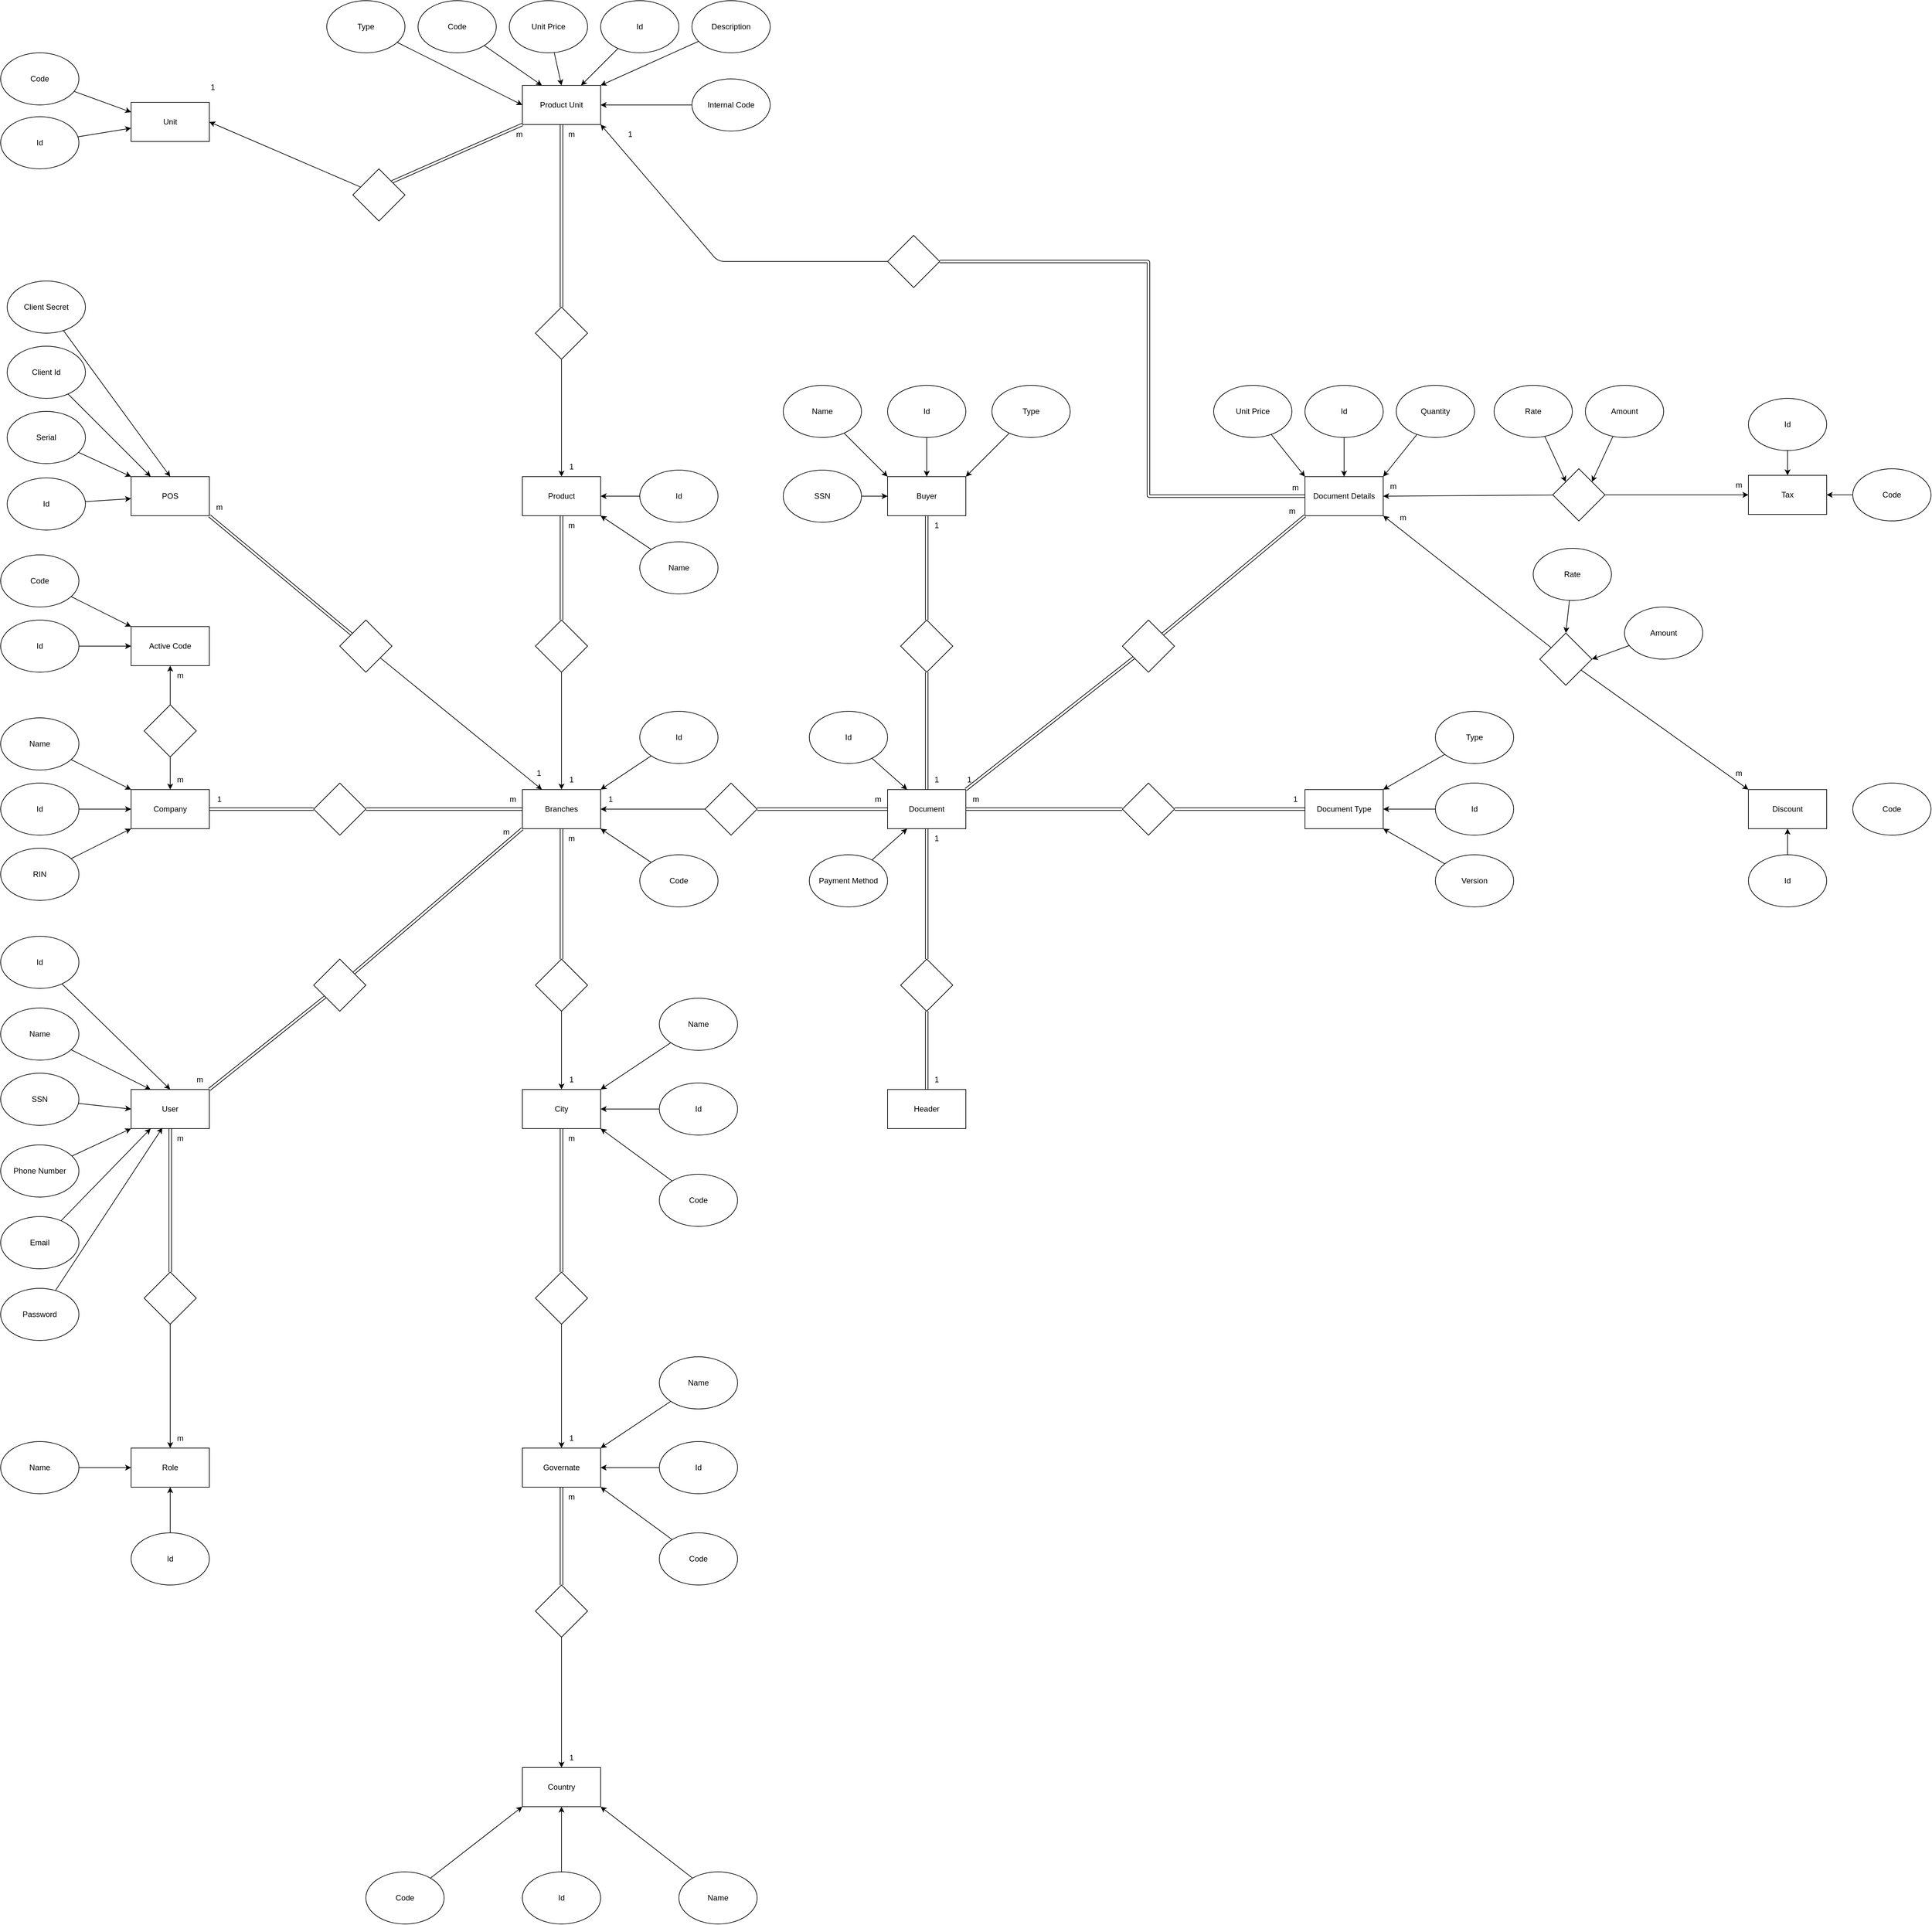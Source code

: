 <mxfile>
    <diagram id="p8Z6OzjIOa2vaRsuv6lD" name="Page-1">
        <mxGraphModel dx="2860" dy="1762" grid="1" gridSize="10" guides="1" tooltips="1" connect="1" arrows="1" fold="1" page="1" pageScale="1" pageWidth="850" pageHeight="1100" background="#FFFFFF" math="0" shadow="0">
            <root>
                <mxCell id="0"/>
                <mxCell id="1" parent="0"/>
                <mxCell id="2" value="Company" style="rounded=0;whiteSpace=wrap;html=1;" parent="1" vertex="1">
                    <mxGeometry x="-760" y="180" width="120" height="60" as="geometry"/>
                </mxCell>
                <mxCell id="4" value="User" style="rounded=0;whiteSpace=wrap;html=1;" parent="1" vertex="1">
                    <mxGeometry x="-760" y="640" width="120" height="60" as="geometry"/>
                </mxCell>
                <mxCell id="5" value="Role" style="rounded=0;whiteSpace=wrap;html=1;" parent="1" vertex="1">
                    <mxGeometry x="-760" y="1190" width="120" height="60" as="geometry"/>
                </mxCell>
                <mxCell id="6" value="Branches" style="rounded=0;whiteSpace=wrap;html=1;" parent="1" vertex="1">
                    <mxGeometry x="-160" y="180" width="120" height="60" as="geometry"/>
                </mxCell>
                <mxCell id="7" value="Country" style="rounded=0;whiteSpace=wrap;html=1;" parent="1" vertex="1">
                    <mxGeometry x="-160" y="1680" width="120" height="60" as="geometry"/>
                </mxCell>
                <mxCell id="8" value="Governate" style="rounded=0;whiteSpace=wrap;html=1;" parent="1" vertex="1">
                    <mxGeometry x="-160" y="1190" width="120" height="60" as="geometry"/>
                </mxCell>
                <mxCell id="9" value="City" style="rounded=0;whiteSpace=wrap;html=1;" parent="1" vertex="1">
                    <mxGeometry x="-160" y="640" width="120" height="60" as="geometry"/>
                </mxCell>
                <mxCell id="11" value="Document Type" style="rounded=0;whiteSpace=wrap;html=1;" parent="1" vertex="1">
                    <mxGeometry x="1040" y="180" width="120" height="60" as="geometry"/>
                </mxCell>
                <mxCell id="13" value="Header" style="rounded=0;whiteSpace=wrap;html=1;" parent="1" vertex="1">
                    <mxGeometry x="400" y="640" width="120" height="60" as="geometry"/>
                </mxCell>
                <mxCell id="15" value="Document" style="rounded=0;whiteSpace=wrap;html=1;" parent="1" vertex="1">
                    <mxGeometry x="400" y="180" width="120" height="60" as="geometry"/>
                </mxCell>
                <mxCell id="16" value="Buyer" style="rounded=0;whiteSpace=wrap;html=1;" parent="1" vertex="1">
                    <mxGeometry x="400" y="-300" width="120" height="60" as="geometry"/>
                </mxCell>
                <mxCell id="17" value="Product" style="rounded=0;whiteSpace=wrap;html=1;" parent="1" vertex="1">
                    <mxGeometry x="-160" y="-300" width="120" height="60" as="geometry"/>
                </mxCell>
                <mxCell id="18" value="Product Unit" style="rounded=0;whiteSpace=wrap;html=1;" parent="1" vertex="1">
                    <mxGeometry x="-160" y="-900" width="120" height="60" as="geometry"/>
                </mxCell>
                <mxCell id="19" value="Unit" style="rounded=0;whiteSpace=wrap;html=1;" parent="1" vertex="1">
                    <mxGeometry x="-760" y="-874" width="120" height="60" as="geometry"/>
                </mxCell>
                <mxCell id="20" value="Document Details" style="rounded=0;whiteSpace=wrap;html=1;" parent="1" vertex="1">
                    <mxGeometry x="1040" y="-300" width="120" height="60" as="geometry"/>
                </mxCell>
                <mxCell id="29" value="" style="edgeStyle=none;html=1;shape=link;" parent="1" source="23" target="6" edge="1">
                    <mxGeometry relative="1" as="geometry"/>
                </mxCell>
                <mxCell id="30" value="" style="edgeStyle=none;html=1;" parent="1" source="23" target="9" edge="1">
                    <mxGeometry relative="1" as="geometry"/>
                </mxCell>
                <mxCell id="23" value="" style="rhombus;whiteSpace=wrap;html=1;" parent="1" vertex="1">
                    <mxGeometry x="-140" y="440" width="80" height="80" as="geometry"/>
                </mxCell>
                <mxCell id="32" value="" style="edgeStyle=none;html=1;shape=link;" parent="1" source="31" target="9" edge="1">
                    <mxGeometry relative="1" as="geometry"/>
                </mxCell>
                <mxCell id="33" value="" style="edgeStyle=none;html=1;" parent="1" source="31" target="8" edge="1">
                    <mxGeometry relative="1" as="geometry"/>
                </mxCell>
                <mxCell id="31" value="" style="rhombus;whiteSpace=wrap;html=1;" parent="1" vertex="1">
                    <mxGeometry x="-140" y="920" width="80" height="80" as="geometry"/>
                </mxCell>
                <mxCell id="35" value="" style="edgeStyle=none;html=1;shape=link;" parent="1" source="34" target="8" edge="1">
                    <mxGeometry relative="1" as="geometry"/>
                </mxCell>
                <mxCell id="36" value="" style="edgeStyle=none;html=1;" parent="1" source="34" target="7" edge="1">
                    <mxGeometry relative="1" as="geometry"/>
                </mxCell>
                <mxCell id="34" value="" style="rhombus;whiteSpace=wrap;html=1;" parent="1" vertex="1">
                    <mxGeometry x="-140" y="1400" width="80" height="80" as="geometry"/>
                </mxCell>
                <mxCell id="38" value="" style="edgeStyle=none;html=1;shape=link;" parent="1" source="37" target="18" edge="1">
                    <mxGeometry relative="1" as="geometry"/>
                </mxCell>
                <mxCell id="39" value="" style="edgeStyle=none;html=1;" parent="1" source="37" target="17" edge="1">
                    <mxGeometry relative="1" as="geometry"/>
                </mxCell>
                <mxCell id="37" value="" style="rhombus;whiteSpace=wrap;html=1;" parent="1" vertex="1">
                    <mxGeometry x="-140" y="-560" width="80" height="80" as="geometry"/>
                </mxCell>
                <mxCell id="41" value="" style="edgeStyle=none;html=1;shape=link;" parent="1" source="40" target="17" edge="1">
                    <mxGeometry relative="1" as="geometry"/>
                </mxCell>
                <mxCell id="42" value="" style="edgeStyle=none;html=1;" parent="1" source="40" target="6" edge="1">
                    <mxGeometry relative="1" as="geometry"/>
                </mxCell>
                <mxCell id="40" value="" style="rhombus;whiteSpace=wrap;html=1;" parent="1" vertex="1">
                    <mxGeometry x="-140" y="-80" width="80" height="80" as="geometry"/>
                </mxCell>
                <mxCell id="44" value="" style="edgeStyle=none;html=1;shape=link;" parent="1" source="43" target="15" edge="1">
                    <mxGeometry relative="1" as="geometry"/>
                </mxCell>
                <mxCell id="45" value="" style="edgeStyle=none;html=1;" parent="1" source="43" target="6" edge="1">
                    <mxGeometry relative="1" as="geometry"/>
                </mxCell>
                <mxCell id="43" value="" style="rhombus;whiteSpace=wrap;html=1;" parent="1" vertex="1">
                    <mxGeometry x="120" y="170" width="80" height="80" as="geometry"/>
                </mxCell>
                <mxCell id="47" value="" style="edgeStyle=none;html=1;shape=link;" parent="1" source="46" target="11" edge="1">
                    <mxGeometry relative="1" as="geometry"/>
                </mxCell>
                <mxCell id="48" value="" style="edgeStyle=none;html=1;shape=link;" parent="1" source="46" target="15" edge="1">
                    <mxGeometry relative="1" as="geometry"/>
                </mxCell>
                <mxCell id="46" value="" style="rhombus;whiteSpace=wrap;html=1;" parent="1" vertex="1">
                    <mxGeometry x="760" y="170" width="80" height="80" as="geometry"/>
                </mxCell>
                <mxCell id="50" value="" style="edgeStyle=none;html=1;shape=link;" parent="1" source="49" target="6" edge="1">
                    <mxGeometry relative="1" as="geometry"/>
                </mxCell>
                <mxCell id="51" value="" style="edgeStyle=none;html=1;shape=link;" parent="1" source="49" target="2" edge="1">
                    <mxGeometry relative="1" as="geometry"/>
                </mxCell>
                <mxCell id="49" value="" style="rhombus;whiteSpace=wrap;html=1;" parent="1" vertex="1">
                    <mxGeometry x="-480" y="170" width="80" height="80" as="geometry"/>
                </mxCell>
                <mxCell id="53" style="edgeStyle=none;html=1;entryX=0;entryY=1;entryDx=0;entryDy=0;shape=link;" parent="1" source="52" target="6" edge="1">
                    <mxGeometry relative="1" as="geometry"/>
                </mxCell>
                <mxCell id="54" style="edgeStyle=none;html=1;entryX=1;entryY=0;entryDx=0;entryDy=0;shape=link;" parent="1" source="52" target="4" edge="1">
                    <mxGeometry relative="1" as="geometry"/>
                </mxCell>
                <mxCell id="52" value="" style="rhombus;whiteSpace=wrap;html=1;" parent="1" vertex="1">
                    <mxGeometry x="-480" y="440" width="80" height="80" as="geometry"/>
                </mxCell>
                <mxCell id="56" value="" style="edgeStyle=none;html=1;shape=link;" parent="1" source="55" target="4" edge="1">
                    <mxGeometry relative="1" as="geometry"/>
                </mxCell>
                <mxCell id="57" value="" style="edgeStyle=none;html=1;" parent="1" source="55" target="5" edge="1">
                    <mxGeometry relative="1" as="geometry"/>
                </mxCell>
                <mxCell id="55" value="" style="rhombus;whiteSpace=wrap;html=1;" parent="1" vertex="1">
                    <mxGeometry x="-740" y="920" width="80" height="80" as="geometry"/>
                </mxCell>
                <mxCell id="59" value="" style="edgeStyle=none;html=1;shape=link;" parent="1" source="58" target="16" edge="1">
                    <mxGeometry relative="1" as="geometry"/>
                </mxCell>
                <mxCell id="60" value="" style="edgeStyle=none;html=1;shape=link;" parent="1" source="58" target="15" edge="1">
                    <mxGeometry relative="1" as="geometry"/>
                </mxCell>
                <mxCell id="58" value="" style="rhombus;whiteSpace=wrap;html=1;" parent="1" vertex="1">
                    <mxGeometry x="420" y="-80" width="80" height="80" as="geometry"/>
                </mxCell>
                <mxCell id="62" value="" style="edgeStyle=none;html=1;shape=link;" parent="1" source="61" target="15" edge="1">
                    <mxGeometry relative="1" as="geometry"/>
                </mxCell>
                <mxCell id="63" value="" style="edgeStyle=none;html=1;shape=link;" parent="1" source="61" target="13" edge="1">
                    <mxGeometry relative="1" as="geometry"/>
                </mxCell>
                <mxCell id="61" value="" style="rhombus;whiteSpace=wrap;html=1;" parent="1" vertex="1">
                    <mxGeometry x="420" y="440" width="80" height="80" as="geometry"/>
                </mxCell>
                <mxCell id="65" style="edgeStyle=none;html=1;entryX=1;entryY=0;entryDx=0;entryDy=0;shape=link;" parent="1" source="64" target="15" edge="1">
                    <mxGeometry relative="1" as="geometry"/>
                </mxCell>
                <mxCell id="66" style="edgeStyle=none;html=1;entryX=0;entryY=1;entryDx=0;entryDy=0;shape=link;" parent="1" source="64" target="20" edge="1">
                    <mxGeometry relative="1" as="geometry"/>
                </mxCell>
                <mxCell id="64" value="" style="rhombus;whiteSpace=wrap;html=1;" parent="1" vertex="1">
                    <mxGeometry x="760" y="-80" width="80" height="80" as="geometry"/>
                </mxCell>
                <mxCell id="71" value="1" style="text;html=1;align=center;verticalAlign=middle;resizable=0;points=[];autosize=1;strokeColor=none;fillColor=none;" parent="1" vertex="1">
                    <mxGeometry x="-640" y="180" width="30" height="30" as="geometry"/>
                </mxCell>
                <mxCell id="72" value="m" style="text;html=1;align=center;verticalAlign=middle;resizable=0;points=[];autosize=1;strokeColor=none;fillColor=none;" parent="1" vertex="1">
                    <mxGeometry x="-190" y="180" width="30" height="30" as="geometry"/>
                </mxCell>
                <mxCell id="76" value="" style="edgeStyle=none;html=1;exitX=1;exitY=0;exitDx=0;exitDy=0;shape=link;entryX=0;entryY=1;entryDx=0;entryDy=0;" parent="1" source="75" target="18" edge="1">
                    <mxGeometry relative="1" as="geometry">
                        <mxPoint x="-220" y="-270" as="sourcePoint"/>
                    </mxGeometry>
                </mxCell>
                <mxCell id="77" value="" style="edgeStyle=none;html=1;entryX=1;entryY=0.5;entryDx=0;entryDy=0;" parent="1" source="75" target="19" edge="1">
                    <mxGeometry relative="1" as="geometry"/>
                </mxCell>
                <mxCell id="75" value="" style="rhombus;whiteSpace=wrap;html=1;" parent="1" vertex="1">
                    <mxGeometry x="-420" y="-772" width="80" height="80" as="geometry"/>
                </mxCell>
                <mxCell id="78" value="1" style="text;html=1;align=center;verticalAlign=middle;resizable=0;points=[];autosize=1;strokeColor=none;fillColor=none;" parent="1" vertex="1">
                    <mxGeometry x="-650" y="-912" width="30" height="30" as="geometry"/>
                </mxCell>
                <mxCell id="79" value="m" style="text;html=1;align=center;verticalAlign=middle;resizable=0;points=[];autosize=1;strokeColor=none;fillColor=none;" parent="1" vertex="1">
                    <mxGeometry x="-180" y="-840" width="30" height="30" as="geometry"/>
                </mxCell>
                <mxCell id="80" value="1" style="text;html=1;align=center;verticalAlign=middle;resizable=0;points=[];autosize=1;strokeColor=none;fillColor=none;" parent="1" vertex="1">
                    <mxGeometry x="-100" y="150" width="30" height="30" as="geometry"/>
                </mxCell>
                <mxCell id="81" value="m" style="text;html=1;align=center;verticalAlign=middle;resizable=0;points=[];autosize=1;strokeColor=none;fillColor=none;" parent="1" vertex="1">
                    <mxGeometry x="-100" y="-240" width="30" height="30" as="geometry"/>
                </mxCell>
                <mxCell id="82" value="1" style="text;html=1;align=center;verticalAlign=middle;resizable=0;points=[];autosize=1;strokeColor=none;fillColor=none;" parent="1" vertex="1">
                    <mxGeometry x="-100" y="-330" width="30" height="30" as="geometry"/>
                </mxCell>
                <mxCell id="83" value="m" style="text;html=1;align=center;verticalAlign=middle;resizable=0;points=[];autosize=1;strokeColor=none;fillColor=none;" parent="1" vertex="1">
                    <mxGeometry x="-100" y="-840" width="30" height="30" as="geometry"/>
                </mxCell>
                <mxCell id="84" value="1" style="text;html=1;align=center;verticalAlign=middle;resizable=0;points=[];autosize=1;strokeColor=none;fillColor=none;" parent="1" vertex="1">
                    <mxGeometry x="-40" y="180" width="30" height="30" as="geometry"/>
                </mxCell>
                <mxCell id="85" value="m" style="text;html=1;align=center;verticalAlign=middle;resizable=0;points=[];autosize=1;strokeColor=none;fillColor=none;" parent="1" vertex="1">
                    <mxGeometry x="370" y="180" width="30" height="30" as="geometry"/>
                </mxCell>
                <mxCell id="86" value="1" style="text;html=1;align=center;verticalAlign=middle;resizable=0;points=[];autosize=1;strokeColor=none;fillColor=none;" parent="1" vertex="1">
                    <mxGeometry x="460" y="-240" width="30" height="30" as="geometry"/>
                </mxCell>
                <mxCell id="87" value="1" style="text;html=1;align=center;verticalAlign=middle;resizable=0;points=[];autosize=1;strokeColor=none;fillColor=none;" parent="1" vertex="1">
                    <mxGeometry x="460" y="150" width="30" height="30" as="geometry"/>
                </mxCell>
                <mxCell id="88" value="m" style="text;html=1;align=center;verticalAlign=middle;resizable=0;points=[];autosize=1;strokeColor=none;fillColor=none;" parent="1" vertex="1">
                    <mxGeometry x="520" y="180" width="30" height="30" as="geometry"/>
                </mxCell>
                <mxCell id="89" value="1" style="text;html=1;align=center;verticalAlign=middle;resizable=0;points=[];autosize=1;strokeColor=none;fillColor=none;" parent="1" vertex="1">
                    <mxGeometry x="1010" y="180" width="30" height="30" as="geometry"/>
                </mxCell>
                <mxCell id="90" value="1" style="text;html=1;align=center;verticalAlign=middle;resizable=0;points=[];autosize=1;strokeColor=none;fillColor=none;" parent="1" vertex="1">
                    <mxGeometry x="510" y="150" width="30" height="30" as="geometry"/>
                </mxCell>
                <mxCell id="92" value="1" style="text;html=1;align=center;verticalAlign=middle;resizable=0;points=[];autosize=1;strokeColor=none;fillColor=none;" parent="1" vertex="1">
                    <mxGeometry x="460" y="240" width="30" height="30" as="geometry"/>
                </mxCell>
                <mxCell id="93" value="1" style="text;html=1;align=center;verticalAlign=middle;resizable=0;points=[];autosize=1;strokeColor=none;fillColor=none;" parent="1" vertex="1">
                    <mxGeometry x="460" y="610" width="30" height="30" as="geometry"/>
                </mxCell>
                <mxCell id="94" value="m" style="text;html=1;align=center;verticalAlign=middle;resizable=0;points=[];autosize=1;strokeColor=none;fillColor=none;" parent="1" vertex="1">
                    <mxGeometry x="-200" y="230" width="30" height="30" as="geometry"/>
                </mxCell>
                <mxCell id="95" value="m" style="text;html=1;align=center;verticalAlign=middle;resizable=0;points=[];autosize=1;strokeColor=none;fillColor=none;" parent="1" vertex="1">
                    <mxGeometry x="-670" y="610" width="30" height="30" as="geometry"/>
                </mxCell>
                <mxCell id="96" value="m" style="text;html=1;align=center;verticalAlign=middle;resizable=0;points=[];autosize=1;strokeColor=none;fillColor=none;" parent="1" vertex="1">
                    <mxGeometry x="-700" y="700" width="30" height="30" as="geometry"/>
                </mxCell>
                <mxCell id="97" value="m" style="text;html=1;align=center;verticalAlign=middle;resizable=0;points=[];autosize=1;strokeColor=none;fillColor=none;" parent="1" vertex="1">
                    <mxGeometry x="-700" y="1160" width="30" height="30" as="geometry"/>
                </mxCell>
                <mxCell id="98" value="1" style="text;html=1;align=center;verticalAlign=middle;resizable=0;points=[];autosize=1;strokeColor=none;fillColor=none;" parent="1" vertex="1">
                    <mxGeometry x="-100" y="610" width="30" height="30" as="geometry"/>
                </mxCell>
                <mxCell id="99" value="m" style="text;html=1;align=center;verticalAlign=middle;resizable=0;points=[];autosize=1;strokeColor=none;fillColor=none;" parent="1" vertex="1">
                    <mxGeometry x="-100" y="240" width="30" height="30" as="geometry"/>
                </mxCell>
                <mxCell id="100" value="1" style="text;html=1;align=center;verticalAlign=middle;resizable=0;points=[];autosize=1;strokeColor=none;fillColor=none;" parent="1" vertex="1">
                    <mxGeometry x="-100" y="1160" width="30" height="30" as="geometry"/>
                </mxCell>
                <mxCell id="101" value="m" style="text;html=1;align=center;verticalAlign=middle;resizable=0;points=[];autosize=1;strokeColor=none;fillColor=none;" parent="1" vertex="1">
                    <mxGeometry x="-100" y="700" width="30" height="30" as="geometry"/>
                </mxCell>
                <mxCell id="102" value="1" style="text;html=1;align=center;verticalAlign=middle;resizable=0;points=[];autosize=1;strokeColor=none;fillColor=none;" parent="1" vertex="1">
                    <mxGeometry x="-100" y="1650" width="30" height="30" as="geometry"/>
                </mxCell>
                <mxCell id="103" value="m" style="text;html=1;align=center;verticalAlign=middle;resizable=0;points=[];autosize=1;strokeColor=none;fillColor=none;" parent="1" vertex="1">
                    <mxGeometry x="-100" y="1250" width="30" height="30" as="geometry"/>
                </mxCell>
                <mxCell id="112" style="edgeStyle=none;html=1;entryX=0;entryY=1;entryDx=0;entryDy=0;" parent="1" source="106" target="7" edge="1">
                    <mxGeometry relative="1" as="geometry"/>
                </mxCell>
                <mxCell id="106" value="Code" style="ellipse;whiteSpace=wrap;html=1;" parent="1" vertex="1">
                    <mxGeometry x="-400" y="1840" width="120" height="80" as="geometry"/>
                </mxCell>
                <mxCell id="110" value="" style="edgeStyle=none;html=1;" parent="1" source="107" target="7" edge="1">
                    <mxGeometry relative="1" as="geometry"/>
                </mxCell>
                <mxCell id="107" value="Id" style="ellipse;whiteSpace=wrap;html=1;" parent="1" vertex="1">
                    <mxGeometry x="-160" y="1840" width="120" height="80" as="geometry"/>
                </mxCell>
                <mxCell id="111" style="edgeStyle=none;html=1;entryX=1;entryY=1;entryDx=0;entryDy=0;" parent="1" source="108" target="7" edge="1">
                    <mxGeometry relative="1" as="geometry"/>
                </mxCell>
                <mxCell id="108" value="Name" style="ellipse;whiteSpace=wrap;html=1;" parent="1" vertex="1">
                    <mxGeometry x="80" y="1840" width="120" height="80" as="geometry"/>
                </mxCell>
                <mxCell id="116" value="" style="edgeStyle=none;html=1;" parent="1" source="113" target="8" edge="1">
                    <mxGeometry relative="1" as="geometry"/>
                </mxCell>
                <mxCell id="113" value="Id" style="ellipse;whiteSpace=wrap;html=1;" parent="1" vertex="1">
                    <mxGeometry x="50" y="1180" width="120" height="80" as="geometry"/>
                </mxCell>
                <mxCell id="117" style="edgeStyle=none;html=1;entryX=1;entryY=0;entryDx=0;entryDy=0;" parent="1" source="114" target="8" edge="1">
                    <mxGeometry relative="1" as="geometry"/>
                </mxCell>
                <mxCell id="114" value="Name" style="ellipse;whiteSpace=wrap;html=1;" parent="1" vertex="1">
                    <mxGeometry x="50" y="1050" width="120" height="80" as="geometry"/>
                </mxCell>
                <mxCell id="118" style="edgeStyle=none;html=1;entryX=1;entryY=1;entryDx=0;entryDy=0;" parent="1" source="115" target="8" edge="1">
                    <mxGeometry relative="1" as="geometry"/>
                </mxCell>
                <mxCell id="115" value="Code" style="ellipse;whiteSpace=wrap;html=1;" parent="1" vertex="1">
                    <mxGeometry x="50" y="1320" width="120" height="80" as="geometry"/>
                </mxCell>
                <mxCell id="122" value="" style="edgeStyle=none;html=1;" parent="1" source="119" target="9" edge="1">
                    <mxGeometry relative="1" as="geometry"/>
                </mxCell>
                <mxCell id="119" value="Id" style="ellipse;whiteSpace=wrap;html=1;" parent="1" vertex="1">
                    <mxGeometry x="50" y="630" width="120" height="80" as="geometry"/>
                </mxCell>
                <mxCell id="123" style="edgeStyle=none;html=1;entryX=1;entryY=0;entryDx=0;entryDy=0;" parent="1" source="120" target="9" edge="1">
                    <mxGeometry relative="1" as="geometry"/>
                </mxCell>
                <mxCell id="120" value="Name" style="ellipse;whiteSpace=wrap;html=1;" parent="1" vertex="1">
                    <mxGeometry x="50" y="500" width="120" height="80" as="geometry"/>
                </mxCell>
                <mxCell id="124" style="edgeStyle=none;html=1;entryX=1;entryY=1;entryDx=0;entryDy=0;" parent="1" source="121" target="9" edge="1">
                    <mxGeometry relative="1" as="geometry"/>
                </mxCell>
                <mxCell id="121" value="Code" style="ellipse;whiteSpace=wrap;html=1;" parent="1" vertex="1">
                    <mxGeometry x="50" y="770" width="120" height="80" as="geometry"/>
                </mxCell>
                <mxCell id="127" value="" style="edgeStyle=none;html=1;" parent="1" source="125" target="5" edge="1">
                    <mxGeometry relative="1" as="geometry"/>
                </mxCell>
                <mxCell id="125" value="Id" style="ellipse;whiteSpace=wrap;html=1;" parent="1" vertex="1">
                    <mxGeometry x="-760" y="1320" width="120" height="80" as="geometry"/>
                </mxCell>
                <mxCell id="128" value="" style="edgeStyle=none;html=1;" parent="1" source="126" target="5" edge="1">
                    <mxGeometry relative="1" as="geometry"/>
                </mxCell>
                <mxCell id="126" value="Name" style="ellipse;whiteSpace=wrap;html=1;" parent="1" vertex="1">
                    <mxGeometry x="-960" y="1180" width="120" height="80" as="geometry"/>
                </mxCell>
                <mxCell id="137" value="" style="edgeStyle=none;html=1;" parent="1" source="129" target="2" edge="1">
                    <mxGeometry relative="1" as="geometry"/>
                </mxCell>
                <mxCell id="129" value="Id" style="ellipse;whiteSpace=wrap;html=1;" parent="1" vertex="1">
                    <mxGeometry x="-960" y="170" width="120" height="80" as="geometry"/>
                </mxCell>
                <mxCell id="139" style="edgeStyle=none;html=1;entryX=0;entryY=1;entryDx=0;entryDy=0;" parent="1" source="130" target="2" edge="1">
                    <mxGeometry relative="1" as="geometry"/>
                </mxCell>
                <mxCell id="130" value="RIN" style="ellipse;whiteSpace=wrap;html=1;" parent="1" vertex="1">
                    <mxGeometry x="-960" y="270" width="120" height="80" as="geometry"/>
                </mxCell>
                <mxCell id="138" style="edgeStyle=none;html=1;entryX=0;entryY=0;entryDx=0;entryDy=0;" parent="1" source="132" target="2" edge="1">
                    <mxGeometry relative="1" as="geometry"/>
                </mxCell>
                <mxCell id="132" value="Name" style="ellipse;whiteSpace=wrap;html=1;" parent="1" vertex="1">
                    <mxGeometry x="-960" y="70" width="120" height="80" as="geometry"/>
                </mxCell>
                <mxCell id="133" value="Active Code" style="rounded=0;whiteSpace=wrap;html=1;" parent="1" vertex="1">
                    <mxGeometry x="-760" y="-70" width="120" height="60" as="geometry"/>
                </mxCell>
                <mxCell id="135" value="" style="edgeStyle=none;html=1;" parent="1" source="134" target="133" edge="1">
                    <mxGeometry relative="1" as="geometry"/>
                </mxCell>
                <mxCell id="136" value="" style="edgeStyle=none;html=1;" parent="1" source="134" target="2" edge="1">
                    <mxGeometry relative="1" as="geometry"/>
                </mxCell>
                <mxCell id="134" value="" style="rhombus;whiteSpace=wrap;html=1;" parent="1" vertex="1">
                    <mxGeometry x="-740" y="50" width="80" height="80" as="geometry"/>
                </mxCell>
                <mxCell id="140" value="m" style="text;html=1;align=center;verticalAlign=middle;resizable=0;points=[];autosize=1;strokeColor=none;fillColor=none;" parent="1" vertex="1">
                    <mxGeometry x="-700" y="150" width="30" height="30" as="geometry"/>
                </mxCell>
                <mxCell id="141" value="m" style="text;html=1;align=center;verticalAlign=middle;resizable=0;points=[];autosize=1;strokeColor=none;fillColor=none;" parent="1" vertex="1">
                    <mxGeometry x="-700" y="-10" width="30" height="30" as="geometry"/>
                </mxCell>
                <mxCell id="143" value="" style="edgeStyle=none;html=1;" parent="1" source="142" target="133" edge="1">
                    <mxGeometry relative="1" as="geometry"/>
                </mxCell>
                <mxCell id="142" value="Id" style="ellipse;whiteSpace=wrap;html=1;" parent="1" vertex="1">
                    <mxGeometry x="-960" y="-80" width="120" height="80" as="geometry"/>
                </mxCell>
                <mxCell id="146" style="edgeStyle=none;html=1;entryX=0;entryY=0;entryDx=0;entryDy=0;" parent="1" source="144" target="133" edge="1">
                    <mxGeometry relative="1" as="geometry"/>
                </mxCell>
                <mxCell id="144" value="Code" style="ellipse;whiteSpace=wrap;html=1;" parent="1" vertex="1">
                    <mxGeometry x="-960" y="-180" width="120" height="80" as="geometry"/>
                </mxCell>
                <mxCell id="152" value="" style="edgeStyle=none;html=1;" parent="1" source="147" target="19" edge="1">
                    <mxGeometry relative="1" as="geometry"/>
                </mxCell>
                <mxCell id="147" value="Id" style="ellipse;whiteSpace=wrap;html=1;" parent="1" vertex="1">
                    <mxGeometry x="-960" y="-852" width="120" height="80" as="geometry"/>
                </mxCell>
                <mxCell id="153" style="edgeStyle=none;html=1;entryX=0;entryY=0.25;entryDx=0;entryDy=0;" parent="1" source="148" target="19" edge="1">
                    <mxGeometry relative="1" as="geometry"/>
                </mxCell>
                <mxCell id="148" value="Code" style="ellipse;whiteSpace=wrap;html=1;" parent="1" vertex="1">
                    <mxGeometry x="-960" y="-950" width="120" height="80" as="geometry"/>
                </mxCell>
                <mxCell id="160" style="edgeStyle=none;html=1;entryX=1;entryY=0.5;entryDx=0;entryDy=0;" parent="1" source="156" target="17" edge="1">
                    <mxGeometry relative="1" as="geometry"/>
                </mxCell>
                <mxCell id="156" value="Id" style="ellipse;whiteSpace=wrap;html=1;" parent="1" vertex="1">
                    <mxGeometry x="20" y="-310" width="120" height="80" as="geometry"/>
                </mxCell>
                <mxCell id="161" style="edgeStyle=none;html=1;entryX=1;entryY=1;entryDx=0;entryDy=0;" parent="1" source="157" target="17" edge="1">
                    <mxGeometry relative="1" as="geometry"/>
                </mxCell>
                <mxCell id="157" value="Name" style="ellipse;whiteSpace=wrap;html=1;" parent="1" vertex="1">
                    <mxGeometry x="20" y="-200" width="120" height="80" as="geometry"/>
                </mxCell>
                <mxCell id="164" value="" style="edgeStyle=none;html=1;entryX=0.75;entryY=0;entryDx=0;entryDy=0;" parent="1" source="162" target="18" edge="1">
                    <mxGeometry relative="1" as="geometry"/>
                </mxCell>
                <mxCell id="162" value="Id" style="ellipse;whiteSpace=wrap;html=1;" parent="1" vertex="1">
                    <mxGeometry x="-40" y="-1030" width="120" height="80" as="geometry"/>
                </mxCell>
                <mxCell id="165" style="edgeStyle=none;html=1;entryX=1;entryY=0;entryDx=0;entryDy=0;" parent="1" source="163" target="18" edge="1">
                    <mxGeometry relative="1" as="geometry"/>
                </mxCell>
                <mxCell id="163" value="Description" style="ellipse;whiteSpace=wrap;html=1;" parent="1" vertex="1">
                    <mxGeometry x="100" y="-1030" width="120" height="80" as="geometry"/>
                </mxCell>
                <mxCell id="167" style="edgeStyle=none;html=1;entryX=0.5;entryY=0;entryDx=0;entryDy=0;" parent="1" source="166" target="18" edge="1">
                    <mxGeometry relative="1" as="geometry"/>
                </mxCell>
                <mxCell id="166" value="Unit Price" style="ellipse;whiteSpace=wrap;html=1;" parent="1" vertex="1">
                    <mxGeometry x="-180" y="-1030" width="120" height="80" as="geometry"/>
                </mxCell>
                <mxCell id="169" value="" style="edgeStyle=none;html=1;" parent="1" source="168" target="18" edge="1">
                    <mxGeometry relative="1" as="geometry"/>
                </mxCell>
                <mxCell id="168" value="Internal Code" style="ellipse;whiteSpace=wrap;html=1;" parent="1" vertex="1">
                    <mxGeometry x="100" y="-910" width="120" height="80" as="geometry"/>
                </mxCell>
                <mxCell id="254" style="edgeStyle=none;html=1;entryX=0.25;entryY=0;entryDx=0;entryDy=0;" parent="1" source="170" target="18" edge="1">
                    <mxGeometry relative="1" as="geometry"/>
                </mxCell>
                <mxCell id="170" value="Code" style="ellipse;whiteSpace=wrap;html=1;" parent="1" vertex="1">
                    <mxGeometry x="-320" y="-1030" width="120" height="80" as="geometry"/>
                </mxCell>
                <mxCell id="255" style="edgeStyle=none;html=1;entryX=0;entryY=0.5;entryDx=0;entryDy=0;" parent="1" source="174" target="18" edge="1">
                    <mxGeometry relative="1" as="geometry"/>
                </mxCell>
                <mxCell id="174" value="Type" style="ellipse;whiteSpace=wrap;html=1;" parent="1" vertex="1">
                    <mxGeometry x="-460" y="-1030" width="120" height="80" as="geometry"/>
                </mxCell>
                <mxCell id="184" style="edgeStyle=none;html=1;entryX=1;entryY=0;entryDx=0;entryDy=0;" parent="1" source="183" target="6" edge="1">
                    <mxGeometry relative="1" as="geometry"/>
                </mxCell>
                <mxCell id="183" value="Id" style="ellipse;whiteSpace=wrap;html=1;" parent="1" vertex="1">
                    <mxGeometry x="20" y="60" width="120" height="80" as="geometry"/>
                </mxCell>
                <mxCell id="186" style="edgeStyle=none;html=1;entryX=1;entryY=1;entryDx=0;entryDy=0;" parent="1" source="185" target="6" edge="1">
                    <mxGeometry relative="1" as="geometry"/>
                </mxCell>
                <mxCell id="185" value="Code" style="ellipse;whiteSpace=wrap;html=1;" parent="1" vertex="1">
                    <mxGeometry x="20" y="280" width="120" height="80" as="geometry"/>
                </mxCell>
                <mxCell id="190" style="edgeStyle=none;html=1;entryX=0.25;entryY=1;entryDx=0;entryDy=0;" parent="1" source="187" target="15" edge="1">
                    <mxGeometry relative="1" as="geometry"/>
                </mxCell>
                <mxCell id="187" value="Payment Method" style="ellipse;whiteSpace=wrap;html=1;" parent="1" vertex="1">
                    <mxGeometry x="280" y="280" width="120" height="80" as="geometry"/>
                </mxCell>
                <mxCell id="189" style="edgeStyle=none;html=1;entryX=0.25;entryY=0;entryDx=0;entryDy=0;" parent="1" source="188" target="15" edge="1">
                    <mxGeometry relative="1" as="geometry"/>
                </mxCell>
                <mxCell id="188" value="Id" style="ellipse;whiteSpace=wrap;html=1;" parent="1" vertex="1">
                    <mxGeometry x="280" y="60" width="120" height="80" as="geometry"/>
                </mxCell>
                <mxCell id="194" value="" style="edgeStyle=none;html=1;" parent="1" source="191" target="11" edge="1">
                    <mxGeometry relative="1" as="geometry"/>
                </mxCell>
                <mxCell id="191" value="Id" style="ellipse;whiteSpace=wrap;html=1;" parent="1" vertex="1">
                    <mxGeometry x="1240" y="170" width="120" height="80" as="geometry"/>
                </mxCell>
                <mxCell id="195" style="edgeStyle=none;html=1;entryX=1;entryY=0;entryDx=0;entryDy=0;" parent="1" source="192" target="11" edge="1">
                    <mxGeometry relative="1" as="geometry"/>
                </mxCell>
                <mxCell id="192" value="Type" style="ellipse;whiteSpace=wrap;html=1;" parent="1" vertex="1">
                    <mxGeometry x="1240" y="60" width="120" height="80" as="geometry"/>
                </mxCell>
                <mxCell id="196" style="edgeStyle=none;html=1;entryX=1;entryY=1;entryDx=0;entryDy=0;" parent="1" source="193" target="11" edge="1">
                    <mxGeometry relative="1" as="geometry"/>
                </mxCell>
                <mxCell id="193" value="Version" style="ellipse;whiteSpace=wrap;html=1;" parent="1" vertex="1">
                    <mxGeometry x="1240" y="280" width="120" height="80" as="geometry"/>
                </mxCell>
                <mxCell id="202" value="" style="edgeStyle=none;html=1;" parent="1" source="197" target="16" edge="1">
                    <mxGeometry relative="1" as="geometry"/>
                </mxCell>
                <mxCell id="197" value="Id" style="ellipse;whiteSpace=wrap;html=1;" parent="1" vertex="1">
                    <mxGeometry x="400" y="-440" width="120" height="80" as="geometry"/>
                </mxCell>
                <mxCell id="204" style="edgeStyle=none;html=1;entryX=0;entryY=0;entryDx=0;entryDy=0;" parent="1" source="198" target="16" edge="1">
                    <mxGeometry relative="1" as="geometry"/>
                </mxCell>
                <mxCell id="198" value="Name" style="ellipse;whiteSpace=wrap;html=1;" parent="1" vertex="1">
                    <mxGeometry x="240" y="-440" width="120" height="80" as="geometry"/>
                </mxCell>
                <mxCell id="203" style="edgeStyle=none;html=1;entryX=1;entryY=0;entryDx=0;entryDy=0;" parent="1" source="199" target="16" edge="1">
                    <mxGeometry relative="1" as="geometry"/>
                </mxCell>
                <mxCell id="199" value="Type" style="ellipse;whiteSpace=wrap;html=1;" parent="1" vertex="1">
                    <mxGeometry x="560" y="-440" width="120" height="80" as="geometry"/>
                </mxCell>
                <mxCell id="205" value="" style="edgeStyle=none;html=1;entryX=0;entryY=0.5;entryDx=0;entryDy=0;" parent="1" source="201" target="16" edge="1">
                    <mxGeometry relative="1" as="geometry"/>
                </mxCell>
                <mxCell id="201" value="SSN" style="ellipse;whiteSpace=wrap;html=1;" parent="1" vertex="1">
                    <mxGeometry x="240" y="-310" width="120" height="80" as="geometry"/>
                </mxCell>
                <mxCell id="206" value="m" style="text;html=1;align=center;verticalAlign=middle;resizable=0;points=[];autosize=1;strokeColor=none;fillColor=none;" parent="1" vertex="1">
                    <mxGeometry x="1005" y="-262" width="30" height="30" as="geometry"/>
                </mxCell>
                <mxCell id="211" style="edgeStyle=none;html=1;entryX=0;entryY=0;entryDx=0;entryDy=0;" parent="1" source="207" target="20" edge="1">
                    <mxGeometry relative="1" as="geometry"/>
                </mxCell>
                <mxCell id="207" value="Unit Price" style="ellipse;whiteSpace=wrap;html=1;" parent="1" vertex="1">
                    <mxGeometry x="900" y="-440" width="120" height="80" as="geometry"/>
                </mxCell>
                <mxCell id="210" value="" style="edgeStyle=none;html=1;" parent="1" source="208" target="20" edge="1">
                    <mxGeometry relative="1" as="geometry"/>
                </mxCell>
                <mxCell id="208" value="Id" style="ellipse;whiteSpace=wrap;html=1;" parent="1" vertex="1">
                    <mxGeometry x="1040" y="-440" width="120" height="80" as="geometry"/>
                </mxCell>
                <mxCell id="212" style="edgeStyle=none;html=1;entryX=1;entryY=0;entryDx=0;entryDy=0;" parent="1" source="209" target="20" edge="1">
                    <mxGeometry relative="1" as="geometry"/>
                </mxCell>
                <mxCell id="209" value="Quantity" style="ellipse;whiteSpace=wrap;html=1;" parent="1" vertex="1">
                    <mxGeometry x="1180" y="-440" width="120" height="80" as="geometry"/>
                </mxCell>
                <mxCell id="213" value="Tax" style="rounded=0;whiteSpace=wrap;html=1;" parent="1" vertex="1">
                    <mxGeometry x="1720" y="-302" width="120" height="60" as="geometry"/>
                </mxCell>
                <mxCell id="214" value="Discount" style="rounded=0;whiteSpace=wrap;html=1;" parent="1" vertex="1">
                    <mxGeometry x="1720" y="180" width="120" height="60" as="geometry"/>
                </mxCell>
                <mxCell id="230" value="" style="edgeStyle=none;html=1;" parent="1" source="215" target="213" edge="1">
                    <mxGeometry relative="1" as="geometry"/>
                </mxCell>
                <mxCell id="215" value="Id" style="ellipse;whiteSpace=wrap;html=1;" parent="1" vertex="1">
                    <mxGeometry x="1720" y="-420" width="120" height="80" as="geometry"/>
                </mxCell>
                <mxCell id="218" style="edgeStyle=none;html=1;entryX=1;entryY=0.5;entryDx=0;entryDy=0;" parent="1" source="216" target="20" edge="1">
                    <mxGeometry relative="1" as="geometry"/>
                </mxCell>
                <mxCell id="219" style="edgeStyle=none;html=1;entryX=0;entryY=0.5;entryDx=0;entryDy=0;" parent="1" source="216" target="213" edge="1">
                    <mxGeometry relative="1" as="geometry"/>
                </mxCell>
                <mxCell id="216" value="" style="rhombus;whiteSpace=wrap;html=1;" parent="1" vertex="1">
                    <mxGeometry x="1420" y="-312" width="80" height="80" as="geometry"/>
                </mxCell>
                <mxCell id="220" value="m" style="text;html=1;align=center;verticalAlign=middle;resizable=0;points=[];autosize=1;strokeColor=none;fillColor=none;" parent="1" vertex="1">
                    <mxGeometry x="1160" y="-300" width="30" height="30" as="geometry"/>
                </mxCell>
                <mxCell id="221" value="m" style="text;html=1;align=center;verticalAlign=middle;resizable=0;points=[];autosize=1;strokeColor=none;fillColor=none;" parent="1" vertex="1">
                    <mxGeometry x="1690" y="-302" width="30" height="30" as="geometry"/>
                </mxCell>
                <mxCell id="224" style="edgeStyle=none;html=1;entryX=1;entryY=1;entryDx=0;entryDy=0;" parent="1" source="222" target="20" edge="1">
                    <mxGeometry relative="1" as="geometry"/>
                </mxCell>
                <mxCell id="222" value="" style="rhombus;whiteSpace=wrap;html=1;" parent="1" vertex="1">
                    <mxGeometry x="1400" y="-60" width="80" height="80" as="geometry"/>
                </mxCell>
                <mxCell id="223" style="edgeStyle=none;html=1;entryX=0;entryY=0;entryDx=0;entryDy=0;entryPerimeter=0;" parent="1" source="222" target="214" edge="1">
                    <mxGeometry relative="1" as="geometry"/>
                </mxCell>
                <mxCell id="225" value="m" style="text;html=1;align=center;verticalAlign=middle;resizable=0;points=[];autosize=1;strokeColor=none;fillColor=none;" parent="1" vertex="1">
                    <mxGeometry x="1175" y="-252" width="30" height="30" as="geometry"/>
                </mxCell>
                <mxCell id="227" value="m" style="text;html=1;align=center;verticalAlign=middle;resizable=0;points=[];autosize=1;strokeColor=none;fillColor=none;" parent="1" vertex="1">
                    <mxGeometry x="1690" y="140" width="30" height="30" as="geometry"/>
                </mxCell>
                <mxCell id="229" value="" style="edgeStyle=none;html=1;" parent="1" source="228" target="214" edge="1">
                    <mxGeometry relative="1" as="geometry"/>
                </mxCell>
                <mxCell id="228" value="Id" style="ellipse;whiteSpace=wrap;html=1;" parent="1" vertex="1">
                    <mxGeometry x="1720" y="280" width="120" height="80" as="geometry"/>
                </mxCell>
                <mxCell id="236" value="" style="edgeStyle=none;html=1;" parent="1" source="231" target="213" edge="1">
                    <mxGeometry relative="1" as="geometry"/>
                </mxCell>
                <mxCell id="231" value="Code" style="ellipse;whiteSpace=wrap;html=1;" parent="1" vertex="1">
                    <mxGeometry x="1880" y="-312" width="120" height="80" as="geometry"/>
                </mxCell>
                <mxCell id="234" style="edgeStyle=none;html=1;entryX=0;entryY=0;entryDx=0;entryDy=0;" parent="1" source="232" target="216" edge="1">
                    <mxGeometry relative="1" as="geometry"/>
                </mxCell>
                <mxCell id="232" value="Rate" style="ellipse;whiteSpace=wrap;html=1;" parent="1" vertex="1">
                    <mxGeometry x="1330" y="-440" width="120" height="80" as="geometry"/>
                </mxCell>
                <mxCell id="235" style="edgeStyle=none;html=1;entryX=1;entryY=0;entryDx=0;entryDy=0;" parent="1" source="233" target="216" edge="1">
                    <mxGeometry relative="1" as="geometry"/>
                </mxCell>
                <mxCell id="233" value="Amount" style="ellipse;whiteSpace=wrap;html=1;" parent="1" vertex="1">
                    <mxGeometry x="1470" y="-440" width="120" height="80" as="geometry"/>
                </mxCell>
                <mxCell id="240" style="edgeStyle=none;html=1;entryX=1;entryY=0.5;entryDx=0;entryDy=0;" parent="1" source="237" target="222" edge="1">
                    <mxGeometry relative="1" as="geometry"/>
                </mxCell>
                <mxCell id="237" value="Amount" style="ellipse;whiteSpace=wrap;html=1;" parent="1" vertex="1">
                    <mxGeometry x="1530" y="-100" width="120" height="80" as="geometry"/>
                </mxCell>
                <mxCell id="239" style="edgeStyle=none;html=1;entryX=0.5;entryY=0;entryDx=0;entryDy=0;" parent="1" source="238" target="222" edge="1">
                    <mxGeometry relative="1" as="geometry"/>
                </mxCell>
                <mxCell id="238" value="Rate" style="ellipse;whiteSpace=wrap;html=1;" parent="1" vertex="1">
                    <mxGeometry x="1390" y="-190" width="120" height="80" as="geometry"/>
                </mxCell>
                <mxCell id="241" value="Code" style="ellipse;whiteSpace=wrap;html=1;" parent="1" vertex="1">
                    <mxGeometry x="1880" y="170" width="120" height="80" as="geometry"/>
                </mxCell>
                <mxCell id="248" style="edgeStyle=none;html=1;entryX=0.5;entryY=0;entryDx=0;entryDy=0;" parent="1" source="242" target="4" edge="1">
                    <mxGeometry relative="1" as="geometry"/>
                </mxCell>
                <mxCell id="242" value="Id" style="ellipse;whiteSpace=wrap;html=1;" parent="1" vertex="1">
                    <mxGeometry x="-960" y="405" width="120" height="80" as="geometry"/>
                </mxCell>
                <mxCell id="249" style="edgeStyle=none;html=1;entryX=0.25;entryY=0;entryDx=0;entryDy=0;" parent="1" source="243" target="4" edge="1">
                    <mxGeometry relative="1" as="geometry"/>
                </mxCell>
                <mxCell id="243" value="Name" style="ellipse;whiteSpace=wrap;html=1;" parent="1" vertex="1">
                    <mxGeometry x="-960" y="515" width="120" height="80" as="geometry"/>
                </mxCell>
                <mxCell id="250" style="edgeStyle=none;html=1;entryX=0;entryY=0.5;entryDx=0;entryDy=0;" parent="1" source="244" target="4" edge="1">
                    <mxGeometry relative="1" as="geometry"/>
                </mxCell>
                <mxCell id="244" value="SSN" style="ellipse;whiteSpace=wrap;html=1;" parent="1" vertex="1">
                    <mxGeometry x="-960" y="615" width="120" height="80" as="geometry"/>
                </mxCell>
                <mxCell id="251" style="edgeStyle=none;html=1;entryX=0;entryY=1;entryDx=0;entryDy=0;" parent="1" source="245" target="4" edge="1">
                    <mxGeometry relative="1" as="geometry"/>
                </mxCell>
                <mxCell id="245" value="Phone Number" style="ellipse;whiteSpace=wrap;html=1;" parent="1" vertex="1">
                    <mxGeometry x="-960" y="725" width="120" height="80" as="geometry"/>
                </mxCell>
                <mxCell id="252" style="edgeStyle=none;html=1;entryX=0.25;entryY=1;entryDx=0;entryDy=0;" parent="1" source="246" target="4" edge="1">
                    <mxGeometry relative="1" as="geometry"/>
                </mxCell>
                <mxCell id="246" value="Email" style="ellipse;whiteSpace=wrap;html=1;" parent="1" vertex="1">
                    <mxGeometry x="-960" y="835" width="120" height="80" as="geometry"/>
                </mxCell>
                <mxCell id="247" value="Password" style="ellipse;whiteSpace=wrap;html=1;" parent="1" vertex="1">
                    <mxGeometry x="-960" y="945" width="120" height="80" as="geometry"/>
                </mxCell>
                <mxCell id="253" style="edgeStyle=none;html=1;entryX=0.4;entryY=0.979;entryDx=0;entryDy=0;entryPerimeter=0;" parent="1" source="247" target="4" edge="1">
                    <mxGeometry relative="1" as="geometry"/>
                </mxCell>
                <mxCell id="257" style="edgeStyle=none;html=1;exitX=1;exitY=0.5;exitDx=0;exitDy=0;shape=link;" parent="1" source="256" edge="1">
                    <mxGeometry relative="1" as="geometry">
                        <mxPoint x="1040" y="-270" as="targetPoint"/>
                        <Array as="points">
                            <mxPoint x="800" y="-630"/>
                            <mxPoint x="800" y="-270"/>
                        </Array>
                    </mxGeometry>
                </mxCell>
                <mxCell id="258" style="edgeStyle=none;html=1;entryX=1;entryY=1;entryDx=0;entryDy=0;" parent="1" source="256" target="18" edge="1">
                    <mxGeometry relative="1" as="geometry">
                        <Array as="points">
                            <mxPoint x="140" y="-630"/>
                        </Array>
                    </mxGeometry>
                </mxCell>
                <mxCell id="256" value="" style="rhombus;whiteSpace=wrap;html=1;" parent="1" vertex="1">
                    <mxGeometry x="400" y="-670" width="80" height="80" as="geometry"/>
                </mxCell>
                <mxCell id="259" value="1" style="text;html=1;align=center;verticalAlign=middle;resizable=0;points=[];autosize=1;strokeColor=none;fillColor=none;" parent="1" vertex="1">
                    <mxGeometry x="-10" y="-840" width="30" height="30" as="geometry"/>
                </mxCell>
                <mxCell id="260" value="m" style="text;html=1;align=center;verticalAlign=middle;resizable=0;points=[];autosize=1;strokeColor=none;fillColor=none;" parent="1" vertex="1">
                    <mxGeometry x="1010" y="-298" width="30" height="30" as="geometry"/>
                </mxCell>
                <mxCell id="261" value="POS" style="rounded=0;whiteSpace=wrap;html=1;" vertex="1" parent="1">
                    <mxGeometry x="-760" y="-300" width="120" height="60" as="geometry"/>
                </mxCell>
                <mxCell id="263" value="" style="edgeStyle=none;html=1;" edge="1" source="264" target="261" parent="1">
                    <mxGeometry relative="1" as="geometry"/>
                </mxCell>
                <mxCell id="264" value="Id" style="ellipse;whiteSpace=wrap;html=1;" vertex="1" parent="1">
                    <mxGeometry x="-950" y="-298" width="120" height="80" as="geometry"/>
                </mxCell>
                <mxCell id="265" style="edgeStyle=none;html=1;entryX=0;entryY=0;entryDx=0;entryDy=0;" edge="1" source="266" target="261" parent="1">
                    <mxGeometry relative="1" as="geometry"/>
                </mxCell>
                <mxCell id="266" value="Serial" style="ellipse;whiteSpace=wrap;html=1;" vertex="1" parent="1">
                    <mxGeometry x="-950" y="-400" width="120" height="80" as="geometry"/>
                </mxCell>
                <mxCell id="268" style="edgeStyle=none;html=1;entryX=1;entryY=1;entryDx=0;entryDy=0;shape=link;" edge="1" parent="1" source="267" target="261">
                    <mxGeometry relative="1" as="geometry"/>
                </mxCell>
                <mxCell id="269" style="edgeStyle=none;html=1;entryX=0.25;entryY=0;entryDx=0;entryDy=0;" edge="1" parent="1" source="267" target="6">
                    <mxGeometry relative="1" as="geometry">
                        <mxPoint x="-260" y="90" as="targetPoint"/>
                    </mxGeometry>
                </mxCell>
                <mxCell id="267" value="" style="rhombus;whiteSpace=wrap;html=1;" vertex="1" parent="1">
                    <mxGeometry x="-440" y="-80" width="80" height="80" as="geometry"/>
                </mxCell>
                <mxCell id="273" style="edgeStyle=none;html=1;entryX=0.25;entryY=0;entryDx=0;entryDy=0;" edge="1" parent="1" source="271" target="261">
                    <mxGeometry relative="1" as="geometry"/>
                </mxCell>
                <mxCell id="271" value="Client Id" style="ellipse;whiteSpace=wrap;html=1;" vertex="1" parent="1">
                    <mxGeometry x="-950" y="-500" width="120" height="80" as="geometry"/>
                </mxCell>
                <mxCell id="274" style="edgeStyle=none;html=1;entryX=0.5;entryY=0;entryDx=0;entryDy=0;" edge="1" parent="1" source="272" target="261">
                    <mxGeometry relative="1" as="geometry"/>
                </mxCell>
                <mxCell id="272" value="Client Secret" style="ellipse;whiteSpace=wrap;html=1;" vertex="1" parent="1">
                    <mxGeometry x="-950" y="-600" width="120" height="80" as="geometry"/>
                </mxCell>
                <mxCell id="276" value="1" style="text;html=1;align=center;verticalAlign=middle;resizable=0;points=[];autosize=1;strokeColor=none;fillColor=none;" vertex="1" parent="1">
                    <mxGeometry x="-150" y="140" width="30" height="30" as="geometry"/>
                </mxCell>
                <mxCell id="277" value="m" style="text;html=1;align=center;verticalAlign=middle;resizable=0;points=[];autosize=1;strokeColor=none;fillColor=none;" vertex="1" parent="1">
                    <mxGeometry x="-640" y="-268" width="30" height="30" as="geometry"/>
                </mxCell>
            </root>
        </mxGraphModel>
    </diagram>
</mxfile>